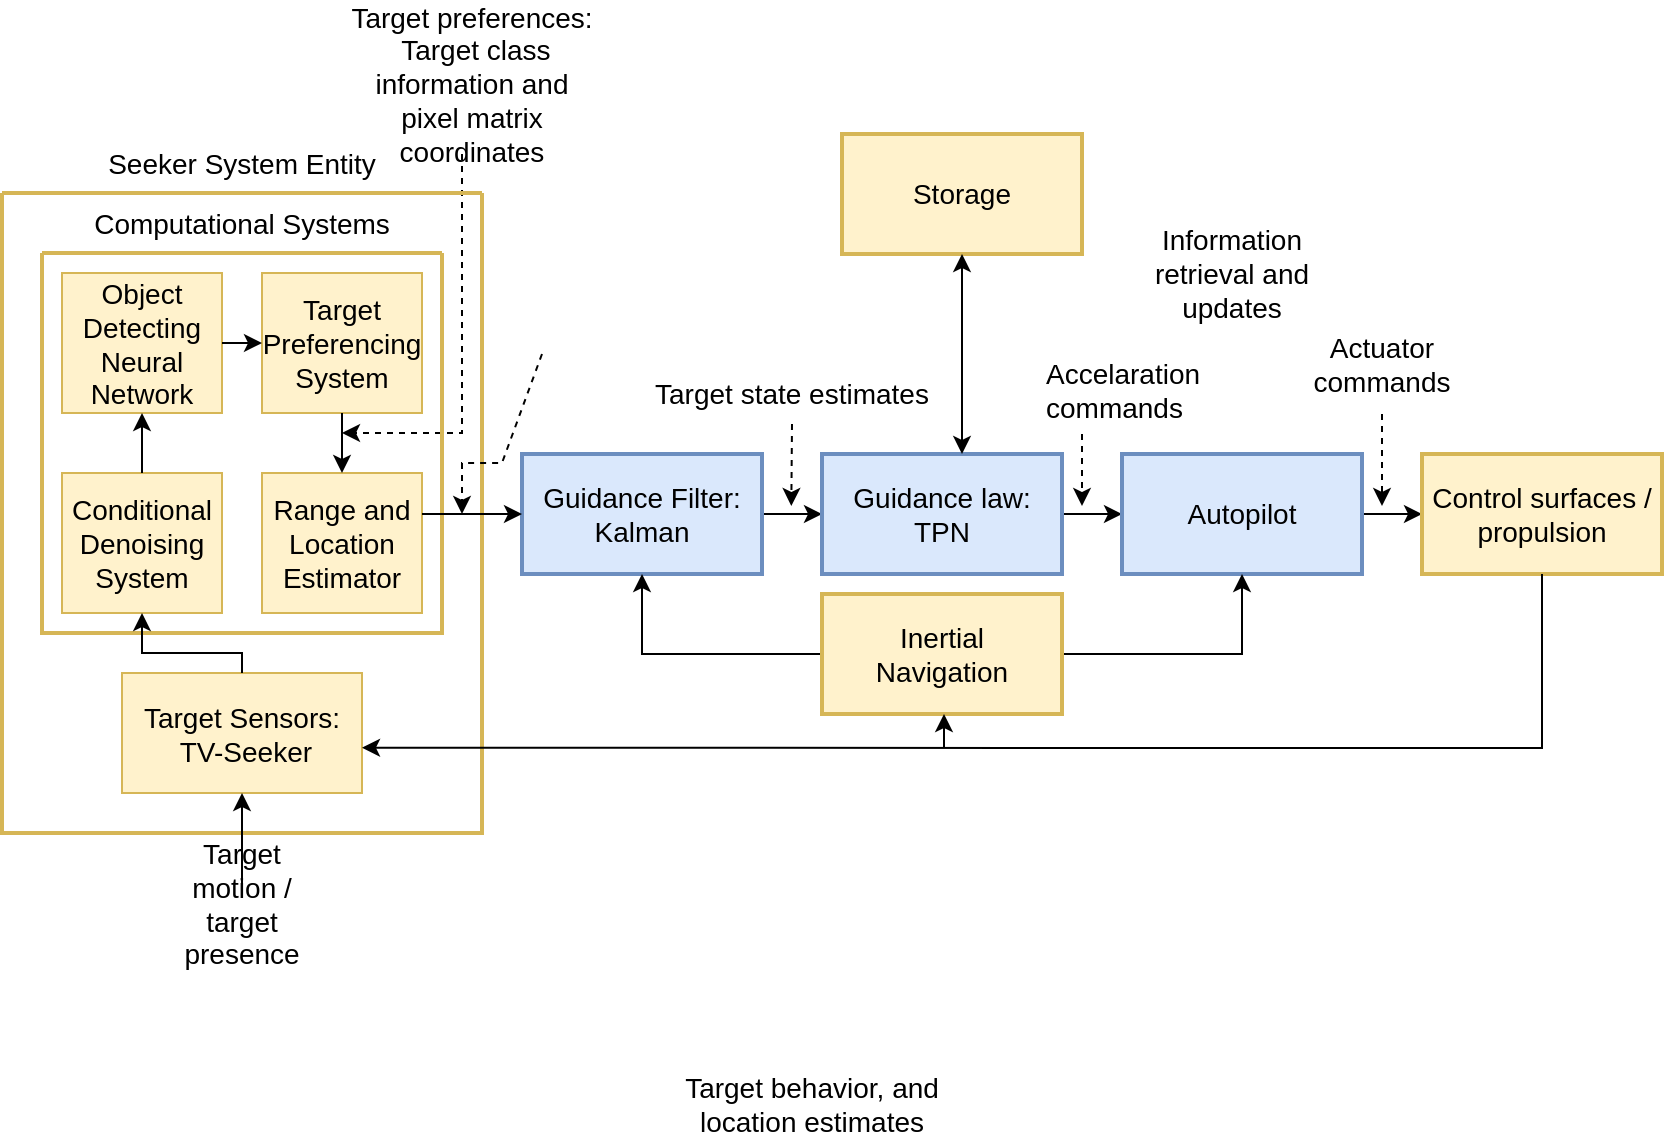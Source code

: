 <mxfile version="24.7.14">
  <diagram name="Page-1" id="WpA0GOzad-FoQttKE3py">
    <mxGraphModel dx="1793" dy="1645" grid="1" gridSize="10" guides="1" tooltips="1" connect="1" arrows="1" fold="1" page="1" pageScale="1" pageWidth="850" pageHeight="1100" math="0" shadow="0">
      <root>
        <mxCell id="0" />
        <mxCell id="1" parent="0" />
        <mxCell id="54Sqg8tzMFon0Dzdc4sl-9" value="&lt;div style=&quot;font-size: 13px;&quot;&gt;&lt;font style=&quot;font-size: 14px;&quot;&gt;Target preferences:&lt;/font&gt;&lt;/div&gt;&lt;div&gt;&lt;font style=&quot;font-size: 14px;&quot;&gt;&amp;nbsp;Target class information and pixel matrix coordinates&lt;br&gt;&lt;/font&gt;&lt;/div&gt;" style="text;html=1;align=center;verticalAlign=middle;whiteSpace=wrap;rounded=0;" parent="1" vertex="1">
          <mxGeometry x="160" width="130" height="30" as="geometry" />
        </mxCell>
        <mxCell id="54Sqg8tzMFon0Dzdc4sl-10" value="&lt;font style=&quot;font-size: 14px;&quot;&gt;Target state estimates&lt;br&gt;&lt;/font&gt;" style="text;html=1;align=center;verticalAlign=middle;whiteSpace=wrap;rounded=0;" parent="1" vertex="1">
          <mxGeometry x="310" y="155" width="150" height="30" as="geometry" />
        </mxCell>
        <mxCell id="54Sqg8tzMFon0Dzdc4sl-14" value="&lt;font style=&quot;font-size: 14px;&quot;&gt;Actuator commands&lt;br&gt;&lt;/font&gt;" style="text;html=1;align=center;verticalAlign=middle;whiteSpace=wrap;rounded=0;" parent="1" vertex="1">
          <mxGeometry x="650" y="140" width="60" height="30" as="geometry" />
        </mxCell>
        <mxCell id="54Sqg8tzMFon0Dzdc4sl-29" value="" style="edgeStyle=orthogonalEdgeStyle;rounded=0;orthogonalLoop=1;jettySize=auto;html=1;" parent="1" source="54Sqg8tzMFon0Dzdc4sl-22" target="54Sqg8tzMFon0Dzdc4sl-23" edge="1">
          <mxGeometry relative="1" as="geometry" />
        </mxCell>
        <mxCell id="54Sqg8tzMFon0Dzdc4sl-22" value="&lt;div style=&quot;font-size: 14px;&quot;&gt;&lt;font style=&quot;font-size: 14px;&quot;&gt;Guidance Filter: &lt;font style=&quot;font-size: 14px;&quot;&gt;Kalman&lt;/font&gt;&lt;br&gt;&lt;/font&gt;&lt;/div&gt;" style="rounded=0;whiteSpace=wrap;html=1;fillColor=#dae8fc;strokeColor=#6c8ebf;strokeWidth=2;" parent="1" vertex="1">
          <mxGeometry x="250" y="200" width="120" height="60" as="geometry" />
        </mxCell>
        <mxCell id="54Sqg8tzMFon0Dzdc4sl-30" value="" style="edgeStyle=orthogonalEdgeStyle;rounded=0;orthogonalLoop=1;jettySize=auto;html=1;" parent="1" source="54Sqg8tzMFon0Dzdc4sl-23" target="54Sqg8tzMFon0Dzdc4sl-24" edge="1">
          <mxGeometry relative="1" as="geometry" />
        </mxCell>
        <mxCell id="54Sqg8tzMFon0Dzdc4sl-23" value="&lt;div&gt;&lt;font style=&quot;font-size: 14px;&quot;&gt;Guidance law:&lt;/font&gt;&lt;/div&gt;&lt;div&gt;&lt;font style=&quot;font-size: 14px;&quot;&gt;TPN&lt;/font&gt;&lt;/div&gt;" style="rounded=0;whiteSpace=wrap;html=1;fillColor=#dae8fc;strokeColor=#6c8ebf;strokeWidth=2;" parent="1" vertex="1">
          <mxGeometry x="400" y="200" width="120" height="60" as="geometry" />
        </mxCell>
        <mxCell id="54Sqg8tzMFon0Dzdc4sl-31" value="" style="edgeStyle=orthogonalEdgeStyle;rounded=0;orthogonalLoop=1;jettySize=auto;html=1;" parent="1" source="54Sqg8tzMFon0Dzdc4sl-24" target="54Sqg8tzMFon0Dzdc4sl-27" edge="1">
          <mxGeometry relative="1" as="geometry" />
        </mxCell>
        <mxCell id="54Sqg8tzMFon0Dzdc4sl-24" value="&lt;font style=&quot;font-size: 14px;&quot;&gt;Autopilot&lt;/font&gt;" style="rounded=0;whiteSpace=wrap;html=1;fillColor=#dae8fc;strokeColor=#6c8ebf;strokeWidth=2;" parent="1" vertex="1">
          <mxGeometry x="550" y="200" width="120" height="60" as="geometry" />
        </mxCell>
        <mxCell id="54Sqg8tzMFon0Dzdc4sl-32" style="edgeStyle=orthogonalEdgeStyle;rounded=0;orthogonalLoop=1;jettySize=auto;html=1;entryX=0.5;entryY=1;entryDx=0;entryDy=0;" parent="1" source="54Sqg8tzMFon0Dzdc4sl-26" target="54Sqg8tzMFon0Dzdc4sl-24" edge="1">
          <mxGeometry relative="1" as="geometry" />
        </mxCell>
        <mxCell id="54Sqg8tzMFon0Dzdc4sl-33" style="edgeStyle=orthogonalEdgeStyle;rounded=0;orthogonalLoop=1;jettySize=auto;html=1;entryX=0.5;entryY=1;entryDx=0;entryDy=0;" parent="1" source="54Sqg8tzMFon0Dzdc4sl-26" target="54Sqg8tzMFon0Dzdc4sl-22" edge="1">
          <mxGeometry relative="1" as="geometry" />
        </mxCell>
        <mxCell id="54Sqg8tzMFon0Dzdc4sl-26" value="&lt;div&gt;&lt;font style=&quot;font-size: 14px;&quot;&gt;Inertial&lt;/font&gt;&lt;/div&gt;&lt;div&gt;&lt;font style=&quot;font-size: 14px;&quot;&gt;Navigation&lt;/font&gt;&lt;/div&gt;" style="rounded=0;whiteSpace=wrap;html=1;fillColor=#fff2cc;strokeColor=#d6b656;strokeWidth=2;" parent="1" vertex="1">
          <mxGeometry x="400" y="270" width="120" height="60" as="geometry" />
        </mxCell>
        <mxCell id="54Sqg8tzMFon0Dzdc4sl-27" value="&lt;font style=&quot;font-size: 14px;&quot;&gt;Control surfaces / propulsion&lt;br&gt;&lt;/font&gt;" style="rounded=0;whiteSpace=wrap;html=1;fillColor=#fff2cc;strokeColor=#d6b656;strokeWidth=2;" parent="1" vertex="1">
          <mxGeometry x="700" y="200" width="120" height="60" as="geometry" />
        </mxCell>
        <mxCell id="54Sqg8tzMFon0Dzdc4sl-35" value="" style="endArrow=classic;html=1;rounded=0;entryX=0.5;entryY=1;entryDx=0;entryDy=0;" parent="1" edge="1">
          <mxGeometry width="50" height="50" relative="1" as="geometry">
            <mxPoint x="461" y="347" as="sourcePoint" />
            <mxPoint x="461" y="330" as="targetPoint" />
          </mxGeometry>
        </mxCell>
        <mxCell id="54Sqg8tzMFon0Dzdc4sl-40" value="" style="html=1;labelBackgroundColor=#ffffff;startArrow=none;startFill=0;startSize=6;endArrow=classic;endFill=1;endSize=6;jettySize=auto;orthogonalLoop=1;strokeWidth=1;dashed=1;fontSize=14;rounded=0;exitX=0.5;exitY=1;exitDx=0;exitDy=0;" parent="1" source="54Sqg8tzMFon0Dzdc4sl-10" edge="1">
          <mxGeometry width="60" height="60" relative="1" as="geometry">
            <mxPoint x="385" y="140" as="sourcePoint" />
            <mxPoint x="384.66" y="226" as="targetPoint" />
          </mxGeometry>
        </mxCell>
        <mxCell id="54Sqg8tzMFon0Dzdc4sl-41" value="" style="html=1;labelBackgroundColor=#ffffff;startArrow=none;startFill=0;startSize=6;endArrow=classic;endFill=1;endSize=6;jettySize=auto;orthogonalLoop=1;strokeWidth=1;dashed=1;fontSize=14;rounded=0;" parent="1" edge="1">
          <mxGeometry width="60" height="60" relative="1" as="geometry">
            <mxPoint x="530" y="190" as="sourcePoint" />
            <mxPoint x="530" y="226" as="targetPoint" />
          </mxGeometry>
        </mxCell>
        <mxCell id="54Sqg8tzMFon0Dzdc4sl-43" value="" style="html=1;labelBackgroundColor=#ffffff;startArrow=none;startFill=0;startSize=6;endArrow=classic;endFill=1;endSize=6;jettySize=auto;orthogonalLoop=1;strokeWidth=1;dashed=1;fontSize=14;rounded=0;" parent="1" edge="1">
          <mxGeometry width="60" height="60" relative="1" as="geometry">
            <mxPoint x="680" y="180" as="sourcePoint" />
            <mxPoint x="680" y="226" as="targetPoint" />
          </mxGeometry>
        </mxCell>
        <mxCell id="54Sqg8tzMFon0Dzdc4sl-44" value="&lt;div&gt;&lt;font style=&quot;font-size: 14px;&quot;&gt;Accelaration&lt;/font&gt;&lt;/div&gt;&lt;div&gt;&lt;font style=&quot;font-size: 14px;&quot;&gt;commands&lt;/font&gt;&lt;/div&gt;" style="text;whiteSpace=wrap;html=1;" parent="1" vertex="1">
          <mxGeometry x="510" y="145" width="160" height="40" as="geometry" />
        </mxCell>
        <mxCell id="54Sqg8tzMFon0Dzdc4sl-56" value="" style="html=1;labelBackgroundColor=#ffffff;startArrow=none;startFill=0;startSize=6;endArrow=classic;endFill=1;endSize=6;jettySize=auto;orthogonalLoop=1;strokeWidth=1;dashed=1;fontSize=14;rounded=0;" parent="1" edge="1">
          <mxGeometry width="60" height="60" relative="1" as="geometry">
            <mxPoint x="220" y="50" as="sourcePoint" />
            <mxPoint x="160" y="189.5" as="targetPoint" />
            <Array as="points">
              <mxPoint x="220" y="189.5" />
            </Array>
          </mxGeometry>
        </mxCell>
        <mxCell id="PKmfZwK_7ZfOv0ya9gpD-3" value="&lt;font style=&quot;font-size: 14px;&quot;&gt;Storage&lt;br&gt;&lt;/font&gt;" style="rounded=0;whiteSpace=wrap;html=1;fillColor=#fff2cc;strokeColor=#d6b656;strokeWidth=2;" parent="1" vertex="1">
          <mxGeometry x="410" y="40" width="120" height="60" as="geometry" />
        </mxCell>
        <mxCell id="PKmfZwK_7ZfOv0ya9gpD-4" value="" style="endArrow=classic;startArrow=classic;html=1;rounded=0;" parent="1" edge="1">
          <mxGeometry width="50" height="50" relative="1" as="geometry">
            <mxPoint x="470" y="200" as="sourcePoint" />
            <mxPoint x="470" y="100" as="targetPoint" />
          </mxGeometry>
        </mxCell>
        <mxCell id="PKmfZwK_7ZfOv0ya9gpD-7" value="&lt;font style=&quot;font-size: 14px;&quot;&gt;Information retrieval and updates&lt;/font&gt;" style="text;html=1;align=center;verticalAlign=middle;whiteSpace=wrap;rounded=0;" parent="1" vertex="1">
          <mxGeometry x="550" y="90" width="110" height="40" as="geometry" />
        </mxCell>
        <mxCell id="ExMykXHlMgDT4OGUS_yV-2" value="&lt;font style=&quot;font-size: 14px;&quot;&gt;Seeker System Entity&lt;/font&gt;" style="text;html=1;align=center;verticalAlign=middle;whiteSpace=wrap;rounded=0;" parent="1" vertex="1">
          <mxGeometry x="30" y="39.5" width="160" height="30" as="geometry" />
        </mxCell>
        <mxCell id="ExMykXHlMgDT4OGUS_yV-17" value="" style="swimlane;startSize=0;strokeColor=#D6B656;fillColor=#FFF2CC;strokeWidth=2;" parent="1" vertex="1">
          <mxGeometry x="-10" y="69.5" width="240" height="320" as="geometry" />
        </mxCell>
        <mxCell id="54Sqg8tzMFon0Dzdc4sl-21" value="&lt;div&gt;&lt;font style=&quot;font-size: 14px;&quot;&gt;Target Sensors:&lt;/font&gt;&lt;/div&gt;&lt;div&gt;&lt;font style=&quot;font-size: 14px;&quot;&gt;&amp;nbsp;TV-Seeker&lt;br&gt;&lt;/font&gt;&lt;/div&gt;" style="rounded=0;whiteSpace=wrap;html=1;fillColor=#fff2cc;strokeColor=#d6b656;" parent="ExMykXHlMgDT4OGUS_yV-17" vertex="1">
          <mxGeometry x="60" y="240" width="120" height="60" as="geometry" />
        </mxCell>
        <mxCell id="PKmfZwK_7ZfOv0ya9gpD-1" value="" style="swimlane;startSize=0;strokeColor=#D6B656;fillColor=#FFF2CC;strokeWidth=2;" parent="ExMykXHlMgDT4OGUS_yV-17" vertex="1">
          <mxGeometry x="20" y="30" width="200" height="190" as="geometry" />
        </mxCell>
        <mxCell id="7CnAxa_aO4q5RgfNxw4t-10" value="&lt;font style=&quot;font-size: 14px;&quot;&gt;Conditional Denoising System&lt;/font&gt;" style="rounded=0;whiteSpace=wrap;html=1;fillColor=#fff2cc;strokeColor=#d6b656;" parent="PKmfZwK_7ZfOv0ya9gpD-1" vertex="1">
          <mxGeometry x="10" y="110" width="80" height="70" as="geometry" />
        </mxCell>
        <mxCell id="7CnAxa_aO4q5RgfNxw4t-11" value="&lt;font style=&quot;font-size: 14px;&quot;&gt;Target Preferencing System&lt;/font&gt;" style="rounded=0;whiteSpace=wrap;html=1;fillColor=#fff2cc;strokeColor=#d6b656;" parent="PKmfZwK_7ZfOv0ya9gpD-1" vertex="1">
          <mxGeometry x="110" y="10" width="80" height="70" as="geometry" />
        </mxCell>
        <mxCell id="7CnAxa_aO4q5RgfNxw4t-12" value="&lt;div style=&quot;font-size: 14px;&quot;&gt;&lt;font style=&quot;font-size: 14px;&quot;&gt;Range and Location&lt;/font&gt;&lt;/div&gt;&lt;div style=&quot;font-size: 14px;&quot;&gt;&lt;font style=&quot;font-size: 14px;&quot;&gt;&lt;font style=&quot;font-size: 14px;&quot;&gt;Estimator&lt;/font&gt;&lt;br&gt;&lt;/font&gt;&lt;/div&gt;" style="rounded=0;whiteSpace=wrap;html=1;fillColor=#fff2cc;strokeColor=#d6b656;" parent="PKmfZwK_7ZfOv0ya9gpD-1" vertex="1">
          <mxGeometry x="110" y="110" width="80" height="70" as="geometry" />
        </mxCell>
        <mxCell id="7CnAxa_aO4q5RgfNxw4t-9" value="&lt;font style=&quot;font-size: 14px;&quot;&gt;Object Detecting Neural Network&lt;/font&gt;" style="rounded=0;whiteSpace=wrap;html=1;fillColor=#fff2cc;strokeColor=#d6b656;" parent="PKmfZwK_7ZfOv0ya9gpD-1" vertex="1">
          <mxGeometry x="10" y="10" width="80" height="70" as="geometry" />
        </mxCell>
        <mxCell id="7CnAxa_aO4q5RgfNxw4t-15" value="" style="endArrow=classic;html=1;rounded=0;entryX=0.5;entryY=1;entryDx=0;entryDy=0;exitX=0.5;exitY=0;exitDx=0;exitDy=0;" parent="PKmfZwK_7ZfOv0ya9gpD-1" source="7CnAxa_aO4q5RgfNxw4t-10" target="7CnAxa_aO4q5RgfNxw4t-9" edge="1">
          <mxGeometry width="50" height="50" relative="1" as="geometry">
            <mxPoint x="-90" y="200" as="sourcePoint" />
            <mxPoint x="-40" y="150" as="targetPoint" />
          </mxGeometry>
        </mxCell>
        <mxCell id="7CnAxa_aO4q5RgfNxw4t-16" value="" style="endArrow=classic;html=1;rounded=0;entryX=0;entryY=0.5;entryDx=0;entryDy=0;exitX=1;exitY=0.5;exitDx=0;exitDy=0;" parent="PKmfZwK_7ZfOv0ya9gpD-1" source="7CnAxa_aO4q5RgfNxw4t-9" target="7CnAxa_aO4q5RgfNxw4t-11" edge="1">
          <mxGeometry width="50" height="50" relative="1" as="geometry">
            <mxPoint x="-130" y="115" as="sourcePoint" />
            <mxPoint x="-80" y="65" as="targetPoint" />
          </mxGeometry>
        </mxCell>
        <mxCell id="7CnAxa_aO4q5RgfNxw4t-17" value="" style="endArrow=classic;html=1;rounded=0;exitX=0.5;exitY=1;exitDx=0;exitDy=0;entryX=0.5;entryY=0;entryDx=0;entryDy=0;" parent="PKmfZwK_7ZfOv0ya9gpD-1" source="7CnAxa_aO4q5RgfNxw4t-11" target="7CnAxa_aO4q5RgfNxw4t-12" edge="1">
          <mxGeometry width="50" height="50" relative="1" as="geometry">
            <mxPoint x="310" y="230" as="sourcePoint" />
            <mxPoint x="360" y="180" as="targetPoint" />
          </mxGeometry>
        </mxCell>
        <mxCell id="ExMykXHlMgDT4OGUS_yV-5" value="&lt;font style=&quot;font-size: 14px;&quot;&gt;Computational Systems&lt;/font&gt;" style="text;html=1;align=center;verticalAlign=middle;whiteSpace=wrap;rounded=0;" parent="ExMykXHlMgDT4OGUS_yV-17" vertex="1">
          <mxGeometry x="40" width="160" height="30" as="geometry" />
        </mxCell>
        <mxCell id="7CnAxa_aO4q5RgfNxw4t-14" value="" style="endArrow=classic;html=1;rounded=0;entryX=0.5;entryY=1;entryDx=0;entryDy=0;exitX=0.5;exitY=0;exitDx=0;exitDy=0;" parent="ExMykXHlMgDT4OGUS_yV-17" source="54Sqg8tzMFon0Dzdc4sl-21" target="7CnAxa_aO4q5RgfNxw4t-10" edge="1">
          <mxGeometry width="50" height="50" relative="1" as="geometry">
            <mxPoint x="-10" y="280" as="sourcePoint" />
            <mxPoint x="40" y="230" as="targetPoint" />
            <Array as="points">
              <mxPoint x="120" y="230" />
              <mxPoint x="70" y="230" />
            </Array>
          </mxGeometry>
        </mxCell>
        <mxCell id="ExMykXHlMgDT4OGUS_yV-19" value="&lt;font style=&quot;font-size: 14px;&quot;&gt;Target motion / target presence&lt;br&gt;&lt;/font&gt;" style="text;html=1;align=center;verticalAlign=middle;whiteSpace=wrap;rounded=0;" parent="1" vertex="1">
          <mxGeometry x="80" y="419.5" width="60" height="10" as="geometry" />
        </mxCell>
        <mxCell id="ExMykXHlMgDT4OGUS_yV-20" value="" style="endArrow=classic;html=1;rounded=0;entryX=0.5;entryY=1;entryDx=0;entryDy=0;" parent="1" target="54Sqg8tzMFon0Dzdc4sl-21" edge="1" source="ExMykXHlMgDT4OGUS_yV-19">
          <mxGeometry width="50" height="50" relative="1" as="geometry">
            <mxPoint x="110" y="379.5" as="sourcePoint" />
            <mxPoint x="-80" y="344.5" as="targetPoint" />
          </mxGeometry>
        </mxCell>
        <mxCell id="7CnAxa_aO4q5RgfNxw4t-19" value="&lt;font style=&quot;font-size: 14px;&quot;&gt;Target behavior, and location estimates&lt;br&gt;&lt;/font&gt;" style="text;html=1;align=center;verticalAlign=middle;whiteSpace=wrap;rounded=0;" parent="1" vertex="1">
          <mxGeometry x="330" y="510" width="130" height="30" as="geometry" />
        </mxCell>
        <mxCell id="7CnAxa_aO4q5RgfNxw4t-23" style="edgeStyle=orthogonalEdgeStyle;rounded=0;orthogonalLoop=1;jettySize=auto;html=1;exitX=0.5;exitY=1;exitDx=0;exitDy=0;" parent="1" source="ExMykXHlMgDT4OGUS_yV-19" target="ExMykXHlMgDT4OGUS_yV-19" edge="1">
          <mxGeometry relative="1" as="geometry" />
        </mxCell>
        <mxCell id="ZzlZUPSb_2AQOhLsjF2_-3" style="edgeStyle=orthogonalEdgeStyle;rounded=0;orthogonalLoop=1;jettySize=auto;html=1;exitX=0.5;exitY=1;exitDx=0;exitDy=0;" edge="1" parent="1" source="ExMykXHlMgDT4OGUS_yV-19" target="ExMykXHlMgDT4OGUS_yV-19">
          <mxGeometry relative="1" as="geometry" />
        </mxCell>
        <mxCell id="ZzlZUPSb_2AQOhLsjF2_-5" value="" style="endArrow=classic;html=1;rounded=0;entryX=1;entryY=0.623;entryDx=0;entryDy=0;entryPerimeter=0;exitX=0.5;exitY=1;exitDx=0;exitDy=0;" edge="1" parent="1" source="54Sqg8tzMFon0Dzdc4sl-27" target="54Sqg8tzMFon0Dzdc4sl-21">
          <mxGeometry width="50" height="50" relative="1" as="geometry">
            <mxPoint x="620" y="347" as="sourcePoint" />
            <mxPoint x="350" y="360" as="targetPoint" />
            <Array as="points">
              <mxPoint x="760" y="347" />
            </Array>
          </mxGeometry>
        </mxCell>
        <mxCell id="ZzlZUPSb_2AQOhLsjF2_-8" value="" style="endArrow=classic;html=1;rounded=0;entryX=0;entryY=0.5;entryDx=0;entryDy=0;" edge="1" parent="1" target="54Sqg8tzMFon0Dzdc4sl-22">
          <mxGeometry width="50" height="50" relative="1" as="geometry">
            <mxPoint x="200" y="230" as="sourcePoint" />
            <mxPoint x="270" y="280" as="targetPoint" />
          </mxGeometry>
        </mxCell>
        <mxCell id="ZzlZUPSb_2AQOhLsjF2_-6" value="" style="html=1;labelBackgroundColor=#ffffff;startArrow=none;startFill=0;startSize=6;endArrow=classic;endFill=1;endSize=6;jettySize=auto;orthogonalLoop=1;strokeWidth=1;dashed=1;fontSize=14;rounded=0;" edge="1" parent="1">
          <mxGeometry width="60" height="60" relative="1" as="geometry">
            <mxPoint x="260" y="150" as="sourcePoint" />
            <mxPoint x="220" y="230" as="targetPoint" />
            <Array as="points">
              <mxPoint x="240" y="204.5" />
              <mxPoint x="220" y="204.5" />
            </Array>
          </mxGeometry>
        </mxCell>
      </root>
    </mxGraphModel>
  </diagram>
</mxfile>

